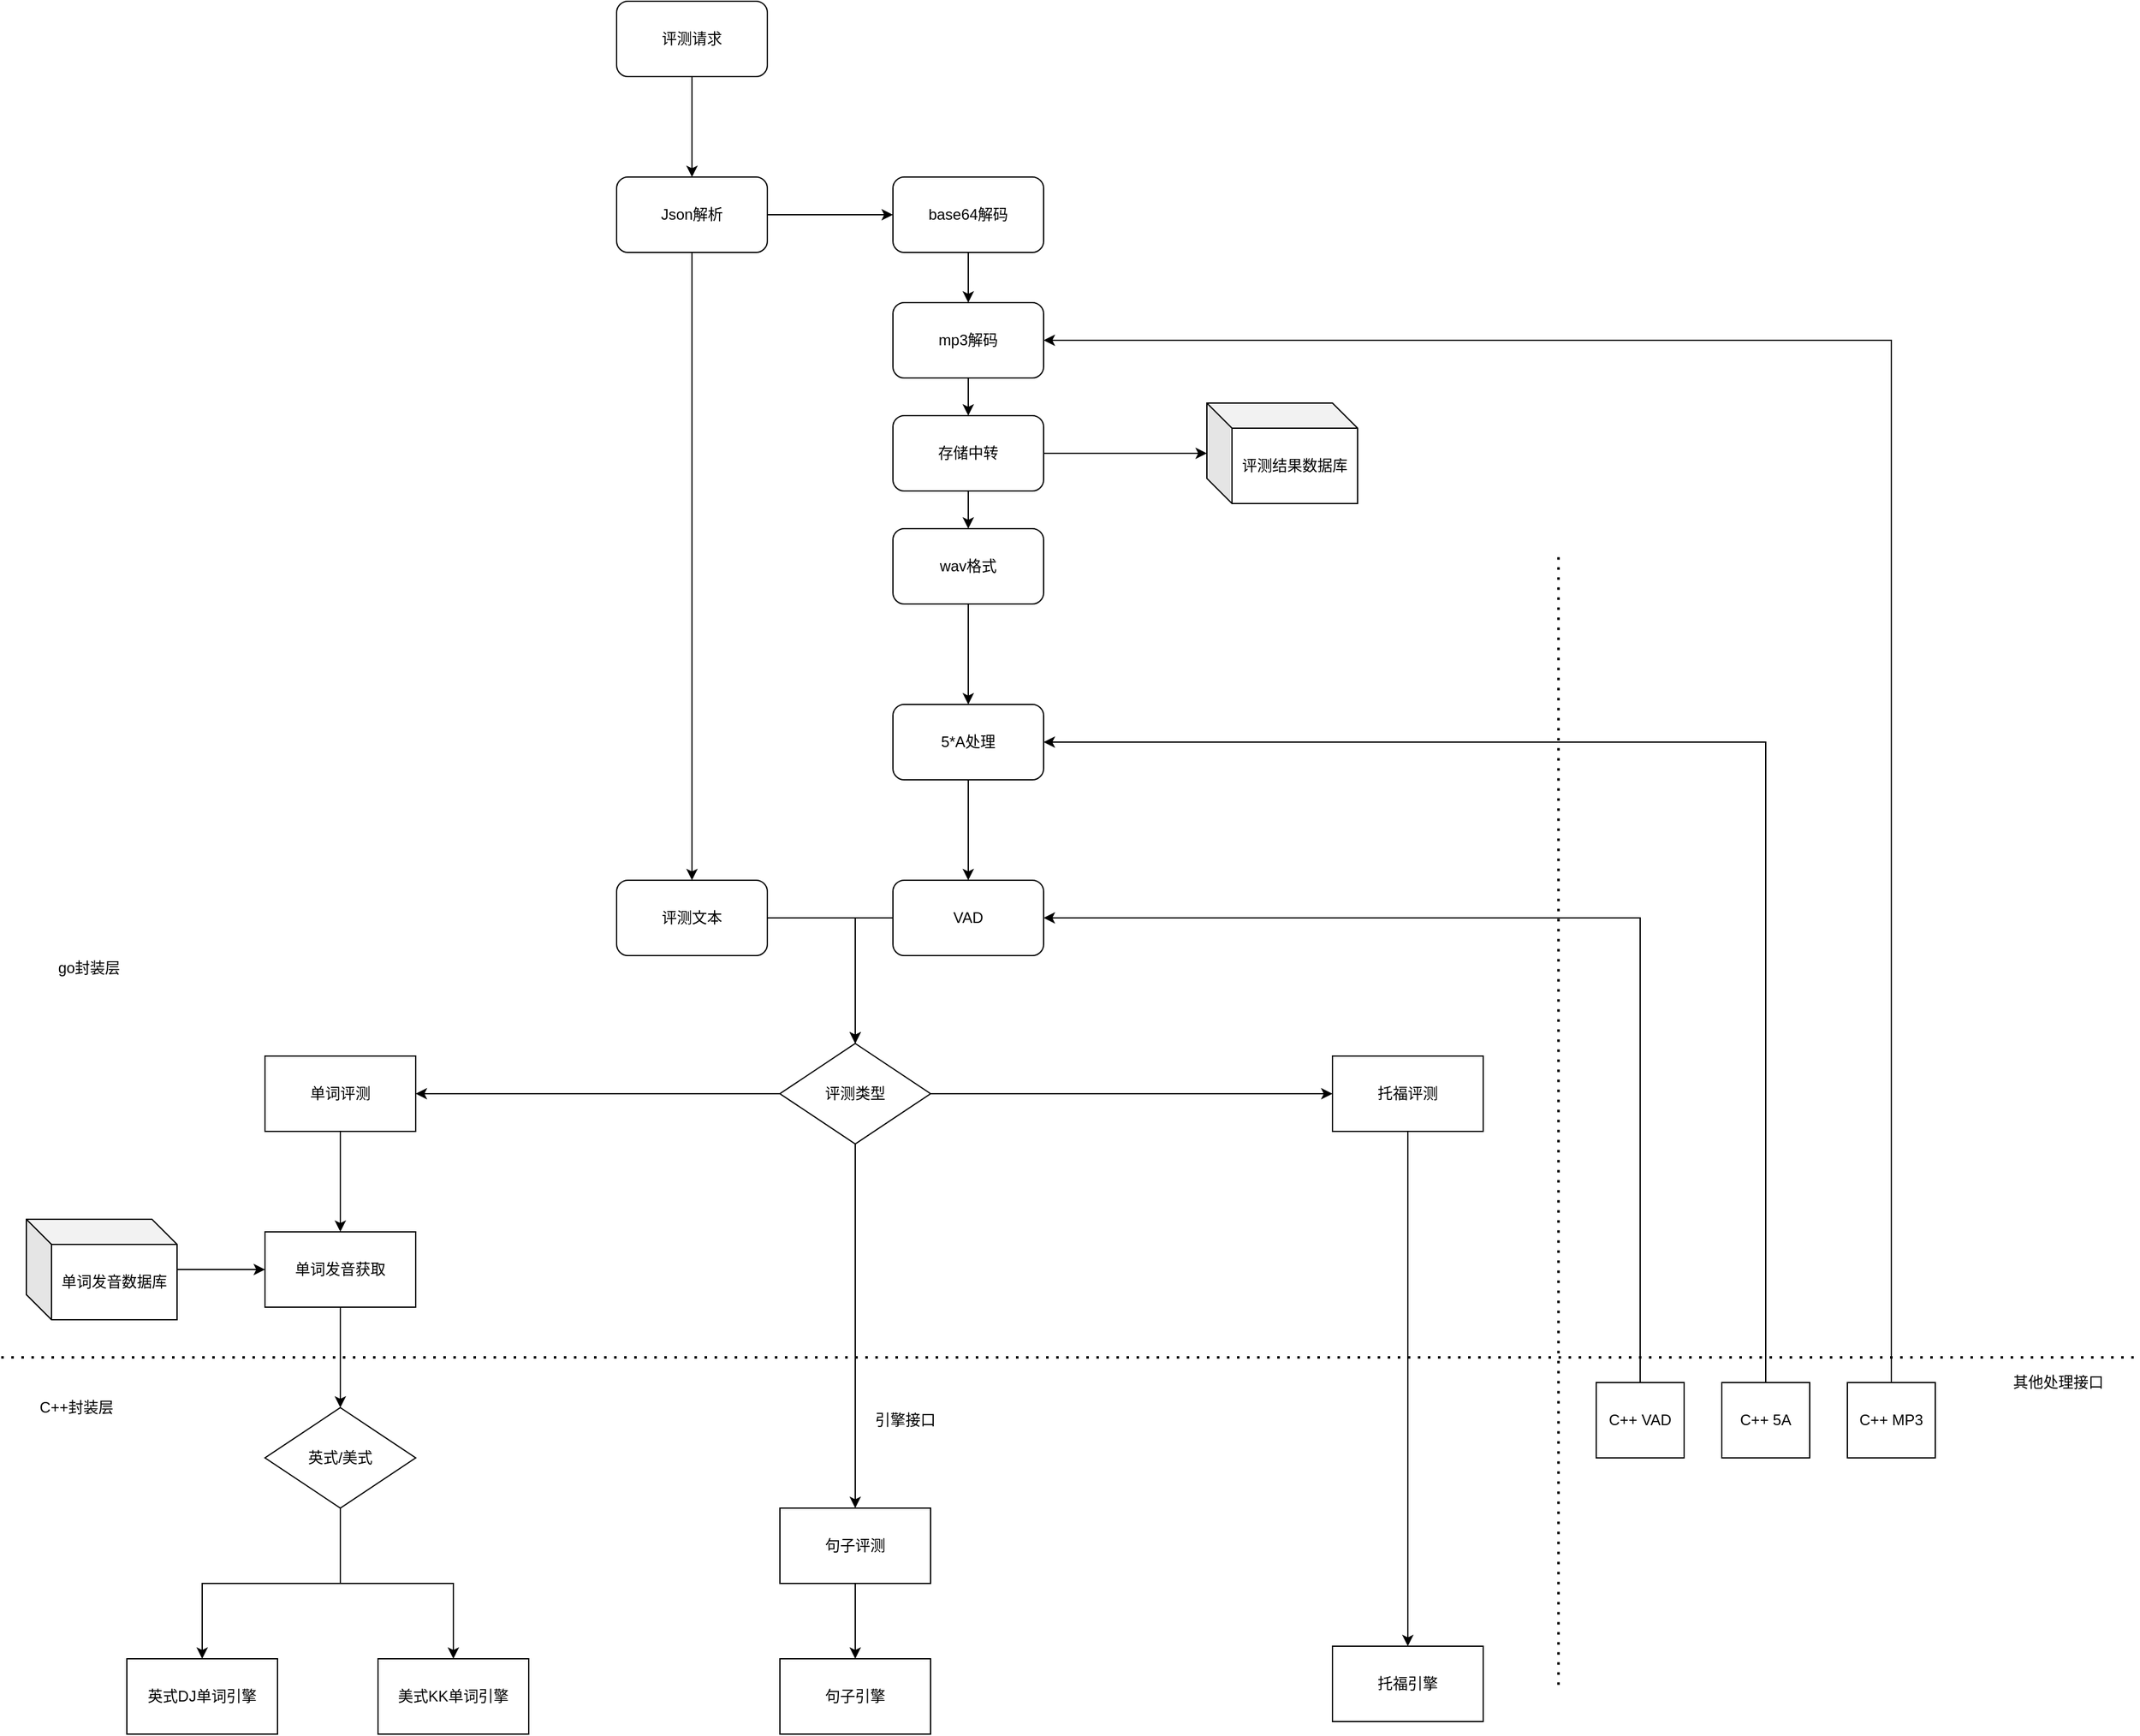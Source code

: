 <mxfile version="14.6.13" type="github">
  <diagram id="GKwxY_lBK4zhZFqIIOxg" name="Page-1">
    <mxGraphModel dx="6400" dy="1560" grid="0" gridSize="10" guides="1" tooltips="1" connect="1" arrows="1" fold="1" page="1" pageScale="1" pageWidth="3300" pageHeight="4681" math="0" shadow="0">
      <root>
        <mxCell id="0" />
        <mxCell id="1" parent="0" />
        <mxCell id="vqaIO9CHBxHanWcZBEk2-3" value="" style="edgeStyle=orthogonalEdgeStyle;rounded=0;orthogonalLoop=1;jettySize=auto;html=1;" parent="1" source="vqaIO9CHBxHanWcZBEk2-1" target="vqaIO9CHBxHanWcZBEk2-2" edge="1">
          <mxGeometry relative="1" as="geometry" />
        </mxCell>
        <mxCell id="vqaIO9CHBxHanWcZBEk2-1" value="评测请求" style="rounded=1;whiteSpace=wrap;html=1;" parent="1" vertex="1">
          <mxGeometry x="490" y="190" width="120" height="60" as="geometry" />
        </mxCell>
        <mxCell id="vqaIO9CHBxHanWcZBEk2-5" value="" style="edgeStyle=orthogonalEdgeStyle;rounded=0;orthogonalLoop=1;jettySize=auto;html=1;" parent="1" source="vqaIO9CHBxHanWcZBEk2-2" target="vqaIO9CHBxHanWcZBEk2-4" edge="1">
          <mxGeometry relative="1" as="geometry" />
        </mxCell>
        <mxCell id="vqaIO9CHBxHanWcZBEk2-18" value="" style="edgeStyle=orthogonalEdgeStyle;rounded=0;orthogonalLoop=1;jettySize=auto;html=1;" parent="1" source="vqaIO9CHBxHanWcZBEk2-2" target="vqaIO9CHBxHanWcZBEk2-17" edge="1">
          <mxGeometry relative="1" as="geometry" />
        </mxCell>
        <mxCell id="vqaIO9CHBxHanWcZBEk2-2" value="Json解析" style="whiteSpace=wrap;html=1;rounded=1;" parent="1" vertex="1">
          <mxGeometry x="490" y="330" width="120" height="60" as="geometry" />
        </mxCell>
        <mxCell id="vqaIO9CHBxHanWcZBEk2-7" value="" style="edgeStyle=orthogonalEdgeStyle;rounded=0;orthogonalLoop=1;jettySize=auto;html=1;" parent="1" source="vqaIO9CHBxHanWcZBEk2-4" target="vqaIO9CHBxHanWcZBEk2-6" edge="1">
          <mxGeometry relative="1" as="geometry" />
        </mxCell>
        <mxCell id="vqaIO9CHBxHanWcZBEk2-4" value="base64解码" style="rounded=1;whiteSpace=wrap;html=1;" parent="1" vertex="1">
          <mxGeometry x="710" y="330" width="120" height="60" as="geometry" />
        </mxCell>
        <mxCell id="bhSyaD4v2kzt_ue01UzE-8" style="edgeStyle=orthogonalEdgeStyle;rounded=0;orthogonalLoop=1;jettySize=auto;html=1;entryX=0.5;entryY=0;entryDx=0;entryDy=0;" edge="1" parent="1" source="vqaIO9CHBxHanWcZBEk2-6" target="bhSyaD4v2kzt_ue01UzE-7">
          <mxGeometry relative="1" as="geometry" />
        </mxCell>
        <mxCell id="vqaIO9CHBxHanWcZBEk2-6" value="mp3解码" style="whiteSpace=wrap;html=1;rounded=1;" parent="1" vertex="1">
          <mxGeometry x="710" y="430" width="120" height="60" as="geometry" />
        </mxCell>
        <mxCell id="vqaIO9CHBxHanWcZBEk2-8" value="评测结果数据库" style="shape=cube;whiteSpace=wrap;html=1;boundedLbl=1;backgroundOutline=1;darkOpacity=0.05;darkOpacity2=0.1;" parent="1" vertex="1">
          <mxGeometry x="960" y="510" width="120" height="80" as="geometry" />
        </mxCell>
        <mxCell id="vqaIO9CHBxHanWcZBEk2-10" value="" style="endArrow=none;dashed=1;html=1;dashPattern=1 3;strokeWidth=2;" parent="1" edge="1">
          <mxGeometry width="50" height="50" relative="1" as="geometry">
            <mxPoint y="1270" as="sourcePoint" />
            <mxPoint x="1700" y="1270" as="targetPoint" />
          </mxGeometry>
        </mxCell>
        <mxCell id="vqaIO9CHBxHanWcZBEk2-14" value="" style="edgeStyle=orthogonalEdgeStyle;rounded=0;orthogonalLoop=1;jettySize=auto;html=1;" parent="1" source="vqaIO9CHBxHanWcZBEk2-11" target="vqaIO9CHBxHanWcZBEk2-13" edge="1">
          <mxGeometry relative="1" as="geometry" />
        </mxCell>
        <mxCell id="vqaIO9CHBxHanWcZBEk2-11" value="wav格式" style="whiteSpace=wrap;html=1;rounded=1;" parent="1" vertex="1">
          <mxGeometry x="710" y="610" width="120" height="60" as="geometry" />
        </mxCell>
        <mxCell id="vqaIO9CHBxHanWcZBEk2-16" value="" style="edgeStyle=orthogonalEdgeStyle;rounded=0;orthogonalLoop=1;jettySize=auto;html=1;" parent="1" source="vqaIO9CHBxHanWcZBEk2-13" target="vqaIO9CHBxHanWcZBEk2-15" edge="1">
          <mxGeometry relative="1" as="geometry" />
        </mxCell>
        <mxCell id="vqaIO9CHBxHanWcZBEk2-13" value="5*A处理" style="whiteSpace=wrap;html=1;rounded=1;" parent="1" vertex="1">
          <mxGeometry x="710" y="750" width="120" height="60" as="geometry" />
        </mxCell>
        <mxCell id="vqaIO9CHBxHanWcZBEk2-21" style="edgeStyle=orthogonalEdgeStyle;rounded=0;orthogonalLoop=1;jettySize=auto;html=1;entryX=0.5;entryY=0;entryDx=0;entryDy=0;" parent="1" source="vqaIO9CHBxHanWcZBEk2-15" target="vqaIO9CHBxHanWcZBEk2-19" edge="1">
          <mxGeometry relative="1" as="geometry">
            <Array as="points">
              <mxPoint x="680" y="920" />
            </Array>
          </mxGeometry>
        </mxCell>
        <mxCell id="vqaIO9CHBxHanWcZBEk2-15" value="VAD" style="whiteSpace=wrap;html=1;rounded=1;" parent="1" vertex="1">
          <mxGeometry x="710" y="890" width="120" height="60" as="geometry" />
        </mxCell>
        <mxCell id="vqaIO9CHBxHanWcZBEk2-20" style="edgeStyle=orthogonalEdgeStyle;rounded=0;orthogonalLoop=1;jettySize=auto;html=1;entryX=0.5;entryY=0;entryDx=0;entryDy=0;" parent="1" source="vqaIO9CHBxHanWcZBEk2-17" target="vqaIO9CHBxHanWcZBEk2-19" edge="1">
          <mxGeometry relative="1" as="geometry" />
        </mxCell>
        <mxCell id="vqaIO9CHBxHanWcZBEk2-17" value="评测文本" style="whiteSpace=wrap;html=1;rounded=1;" parent="1" vertex="1">
          <mxGeometry x="490" y="890" width="120" height="60" as="geometry" />
        </mxCell>
        <mxCell id="vqaIO9CHBxHanWcZBEk2-23" value="" style="edgeStyle=orthogonalEdgeStyle;rounded=0;orthogonalLoop=1;jettySize=auto;html=1;" parent="1" source="vqaIO9CHBxHanWcZBEk2-19" target="vqaIO9CHBxHanWcZBEk2-22" edge="1">
          <mxGeometry relative="1" as="geometry" />
        </mxCell>
        <mxCell id="vqaIO9CHBxHanWcZBEk2-25" value="" style="edgeStyle=orthogonalEdgeStyle;rounded=0;orthogonalLoop=1;jettySize=auto;html=1;exitX=0.5;exitY=1;exitDx=0;exitDy=0;" parent="1" source="vqaIO9CHBxHanWcZBEk2-19" target="vqaIO9CHBxHanWcZBEk2-24" edge="1">
          <mxGeometry relative="1" as="geometry" />
        </mxCell>
        <mxCell id="vqaIO9CHBxHanWcZBEk2-27" value="" style="edgeStyle=orthogonalEdgeStyle;rounded=0;orthogonalLoop=1;jettySize=auto;html=1;" parent="1" source="vqaIO9CHBxHanWcZBEk2-19" target="vqaIO9CHBxHanWcZBEk2-26" edge="1">
          <mxGeometry relative="1" as="geometry" />
        </mxCell>
        <mxCell id="vqaIO9CHBxHanWcZBEk2-19" value="评测类型" style="rhombus;whiteSpace=wrap;html=1;" parent="1" vertex="1">
          <mxGeometry x="620" y="1020" width="120" height="80" as="geometry" />
        </mxCell>
        <mxCell id="vqaIO9CHBxHanWcZBEk2-31" value="" style="edgeStyle=orthogonalEdgeStyle;rounded=0;orthogonalLoop=1;jettySize=auto;html=1;" parent="1" source="vqaIO9CHBxHanWcZBEk2-22" target="vqaIO9CHBxHanWcZBEk2-30" edge="1">
          <mxGeometry relative="1" as="geometry" />
        </mxCell>
        <mxCell id="vqaIO9CHBxHanWcZBEk2-22" value="单词评测" style="whiteSpace=wrap;html=1;" parent="1" vertex="1">
          <mxGeometry x="210" y="1030" width="120" height="60" as="geometry" />
        </mxCell>
        <mxCell id="vqaIO9CHBxHanWcZBEk2-37" value="" style="edgeStyle=orthogonalEdgeStyle;rounded=0;orthogonalLoop=1;jettySize=auto;html=1;" parent="1" source="vqaIO9CHBxHanWcZBEk2-24" target="vqaIO9CHBxHanWcZBEk2-36" edge="1">
          <mxGeometry relative="1" as="geometry" />
        </mxCell>
        <mxCell id="vqaIO9CHBxHanWcZBEk2-24" value="句子评测" style="whiteSpace=wrap;html=1;" parent="1" vertex="1">
          <mxGeometry x="620" y="1390" width="120" height="60" as="geometry" />
        </mxCell>
        <mxCell id="vqaIO9CHBxHanWcZBEk2-39" value="" style="edgeStyle=orthogonalEdgeStyle;rounded=0;orthogonalLoop=1;jettySize=auto;html=1;" parent="1" source="vqaIO9CHBxHanWcZBEk2-26" target="vqaIO9CHBxHanWcZBEk2-38" edge="1">
          <mxGeometry relative="1" as="geometry" />
        </mxCell>
        <mxCell id="vqaIO9CHBxHanWcZBEk2-26" value="托福评测" style="whiteSpace=wrap;html=1;" parent="1" vertex="1">
          <mxGeometry x="1060" y="1030" width="120" height="60" as="geometry" />
        </mxCell>
        <mxCell id="bhSyaD4v2kzt_ue01UzE-2" value="" style="edgeStyle=orthogonalEdgeStyle;rounded=0;orthogonalLoop=1;jettySize=auto;html=1;" edge="1" parent="1" source="vqaIO9CHBxHanWcZBEk2-30" target="bhSyaD4v2kzt_ue01UzE-1">
          <mxGeometry relative="1" as="geometry" />
        </mxCell>
        <mxCell id="vqaIO9CHBxHanWcZBEk2-30" value="单词发音获取" style="whiteSpace=wrap;html=1;" parent="1" vertex="1">
          <mxGeometry x="210" y="1170" width="120" height="60" as="geometry" />
        </mxCell>
        <mxCell id="vqaIO9CHBxHanWcZBEk2-32" value="go封装层" style="text;html=1;strokeColor=none;fillColor=none;align=center;verticalAlign=middle;whiteSpace=wrap;rounded=0;" parent="1" vertex="1">
          <mxGeometry x="10" y="950" width="120" height="20" as="geometry" />
        </mxCell>
        <mxCell id="vqaIO9CHBxHanWcZBEk2-33" value="C++封装层" style="text;html=1;strokeColor=none;fillColor=none;align=center;verticalAlign=middle;whiteSpace=wrap;rounded=0;" parent="1" vertex="1">
          <mxGeometry y="1300" width="120" height="20" as="geometry" />
        </mxCell>
        <mxCell id="vqaIO9CHBxHanWcZBEk2-34" value="英式DJ单词引擎" style="whiteSpace=wrap;html=1;" parent="1" vertex="1">
          <mxGeometry x="100" y="1510" width="120" height="60" as="geometry" />
        </mxCell>
        <mxCell id="vqaIO9CHBxHanWcZBEk2-36" value="句子引擎" style="whiteSpace=wrap;html=1;" parent="1" vertex="1">
          <mxGeometry x="620" y="1510" width="120" height="60" as="geometry" />
        </mxCell>
        <mxCell id="vqaIO9CHBxHanWcZBEk2-38" value="托福引擎" style="whiteSpace=wrap;html=1;" parent="1" vertex="1">
          <mxGeometry x="1060" y="1500" width="120" height="60" as="geometry" />
        </mxCell>
        <mxCell id="vqaIO9CHBxHanWcZBEk2-41" style="edgeStyle=orthogonalEdgeStyle;rounded=0;orthogonalLoop=1;jettySize=auto;html=1;entryX=0;entryY=0.5;entryDx=0;entryDy=0;" parent="1" source="vqaIO9CHBxHanWcZBEk2-40" target="vqaIO9CHBxHanWcZBEk2-30" edge="1">
          <mxGeometry relative="1" as="geometry" />
        </mxCell>
        <mxCell id="vqaIO9CHBxHanWcZBEk2-40" value="单词发音数据库" style="shape=cube;whiteSpace=wrap;html=1;boundedLbl=1;backgroundOutline=1;darkOpacity=0.05;darkOpacity2=0.1;" parent="1" vertex="1">
          <mxGeometry x="20" y="1160" width="120" height="80" as="geometry" />
        </mxCell>
        <mxCell id="xHismG0nSTA8H6pdzuH0-1" value="" style="endArrow=none;dashed=1;html=1;dashPattern=1 3;strokeWidth=2;" parent="1" edge="1">
          <mxGeometry width="50" height="50" relative="1" as="geometry">
            <mxPoint x="1240" y="1530.8" as="sourcePoint" />
            <mxPoint x="1240" y="630" as="targetPoint" />
          </mxGeometry>
        </mxCell>
        <mxCell id="xHismG0nSTA8H6pdzuH0-2" value="引擎接口" style="text;html=1;strokeColor=none;fillColor=none;align=center;verticalAlign=middle;whiteSpace=wrap;rounded=0;" parent="1" vertex="1">
          <mxGeometry x="660" y="1310" width="120" height="20" as="geometry" />
        </mxCell>
        <mxCell id="xHismG0nSTA8H6pdzuH0-3" value="其他处理接口" style="text;html=1;strokeColor=none;fillColor=none;align=center;verticalAlign=middle;whiteSpace=wrap;rounded=0;" parent="1" vertex="1">
          <mxGeometry x="1578" y="1280" width="120" height="20" as="geometry" />
        </mxCell>
        <mxCell id="bhSyaD4v2kzt_ue01UzE-3" style="edgeStyle=orthogonalEdgeStyle;rounded=0;orthogonalLoop=1;jettySize=auto;html=1;entryX=0.5;entryY=0;entryDx=0;entryDy=0;" edge="1" parent="1" source="bhSyaD4v2kzt_ue01UzE-1" target="vqaIO9CHBxHanWcZBEk2-34">
          <mxGeometry relative="1" as="geometry" />
        </mxCell>
        <mxCell id="bhSyaD4v2kzt_ue01UzE-5" style="edgeStyle=orthogonalEdgeStyle;rounded=0;orthogonalLoop=1;jettySize=auto;html=1;entryX=0.5;entryY=0;entryDx=0;entryDy=0;" edge="1" parent="1" source="bhSyaD4v2kzt_ue01UzE-1" target="bhSyaD4v2kzt_ue01UzE-4">
          <mxGeometry relative="1" as="geometry" />
        </mxCell>
        <mxCell id="bhSyaD4v2kzt_ue01UzE-1" value="英式/美式" style="rhombus;whiteSpace=wrap;html=1;" vertex="1" parent="1">
          <mxGeometry x="210" y="1310" width="120" height="80" as="geometry" />
        </mxCell>
        <mxCell id="bhSyaD4v2kzt_ue01UzE-4" value="美式KK单词引擎" style="whiteSpace=wrap;html=1;" vertex="1" parent="1">
          <mxGeometry x="300" y="1510" width="120" height="60" as="geometry" />
        </mxCell>
        <mxCell id="bhSyaD4v2kzt_ue01UzE-9" style="edgeStyle=orthogonalEdgeStyle;rounded=0;orthogonalLoop=1;jettySize=auto;html=1;entryX=0.5;entryY=0;entryDx=0;entryDy=0;" edge="1" parent="1" source="bhSyaD4v2kzt_ue01UzE-7" target="vqaIO9CHBxHanWcZBEk2-11">
          <mxGeometry relative="1" as="geometry" />
        </mxCell>
        <mxCell id="bhSyaD4v2kzt_ue01UzE-10" style="edgeStyle=orthogonalEdgeStyle;rounded=0;orthogonalLoop=1;jettySize=auto;html=1;" edge="1" parent="1" source="bhSyaD4v2kzt_ue01UzE-7" target="vqaIO9CHBxHanWcZBEk2-8">
          <mxGeometry relative="1" as="geometry" />
        </mxCell>
        <mxCell id="bhSyaD4v2kzt_ue01UzE-7" value="存储中转" style="whiteSpace=wrap;html=1;rounded=1;" vertex="1" parent="1">
          <mxGeometry x="710" y="520" width="120" height="60" as="geometry" />
        </mxCell>
        <mxCell id="bhSyaD4v2kzt_ue01UzE-16" style="edgeStyle=orthogonalEdgeStyle;rounded=0;orthogonalLoop=1;jettySize=auto;html=1;entryX=1;entryY=0.5;entryDx=0;entryDy=0;" edge="1" parent="1" source="bhSyaD4v2kzt_ue01UzE-11" target="vqaIO9CHBxHanWcZBEk2-6">
          <mxGeometry relative="1" as="geometry">
            <Array as="points">
              <mxPoint x="1505" y="460" />
            </Array>
          </mxGeometry>
        </mxCell>
        <mxCell id="bhSyaD4v2kzt_ue01UzE-11" value="C++ MP3" style="whiteSpace=wrap;html=1;" vertex="1" parent="1">
          <mxGeometry x="1470" y="1290" width="70" height="60" as="geometry" />
        </mxCell>
        <mxCell id="bhSyaD4v2kzt_ue01UzE-14" style="edgeStyle=orthogonalEdgeStyle;rounded=0;orthogonalLoop=1;jettySize=auto;html=1;entryX=1;entryY=0.5;entryDx=0;entryDy=0;" edge="1" parent="1" source="bhSyaD4v2kzt_ue01UzE-12" target="vqaIO9CHBxHanWcZBEk2-15">
          <mxGeometry relative="1" as="geometry">
            <Array as="points">
              <mxPoint x="1305" y="920" />
            </Array>
          </mxGeometry>
        </mxCell>
        <mxCell id="bhSyaD4v2kzt_ue01UzE-12" value="C++ VAD" style="whiteSpace=wrap;html=1;" vertex="1" parent="1">
          <mxGeometry x="1270" y="1290" width="70" height="60" as="geometry" />
        </mxCell>
        <mxCell id="bhSyaD4v2kzt_ue01UzE-15" style="edgeStyle=orthogonalEdgeStyle;rounded=0;orthogonalLoop=1;jettySize=auto;html=1;entryX=1;entryY=0.5;entryDx=0;entryDy=0;" edge="1" parent="1" source="bhSyaD4v2kzt_ue01UzE-13" target="vqaIO9CHBxHanWcZBEk2-13">
          <mxGeometry relative="1" as="geometry">
            <Array as="points">
              <mxPoint x="1405" y="780" />
            </Array>
          </mxGeometry>
        </mxCell>
        <mxCell id="bhSyaD4v2kzt_ue01UzE-13" value="C++ 5A" style="whiteSpace=wrap;html=1;" vertex="1" parent="1">
          <mxGeometry x="1370" y="1290" width="70" height="60" as="geometry" />
        </mxCell>
      </root>
    </mxGraphModel>
  </diagram>
</mxfile>
